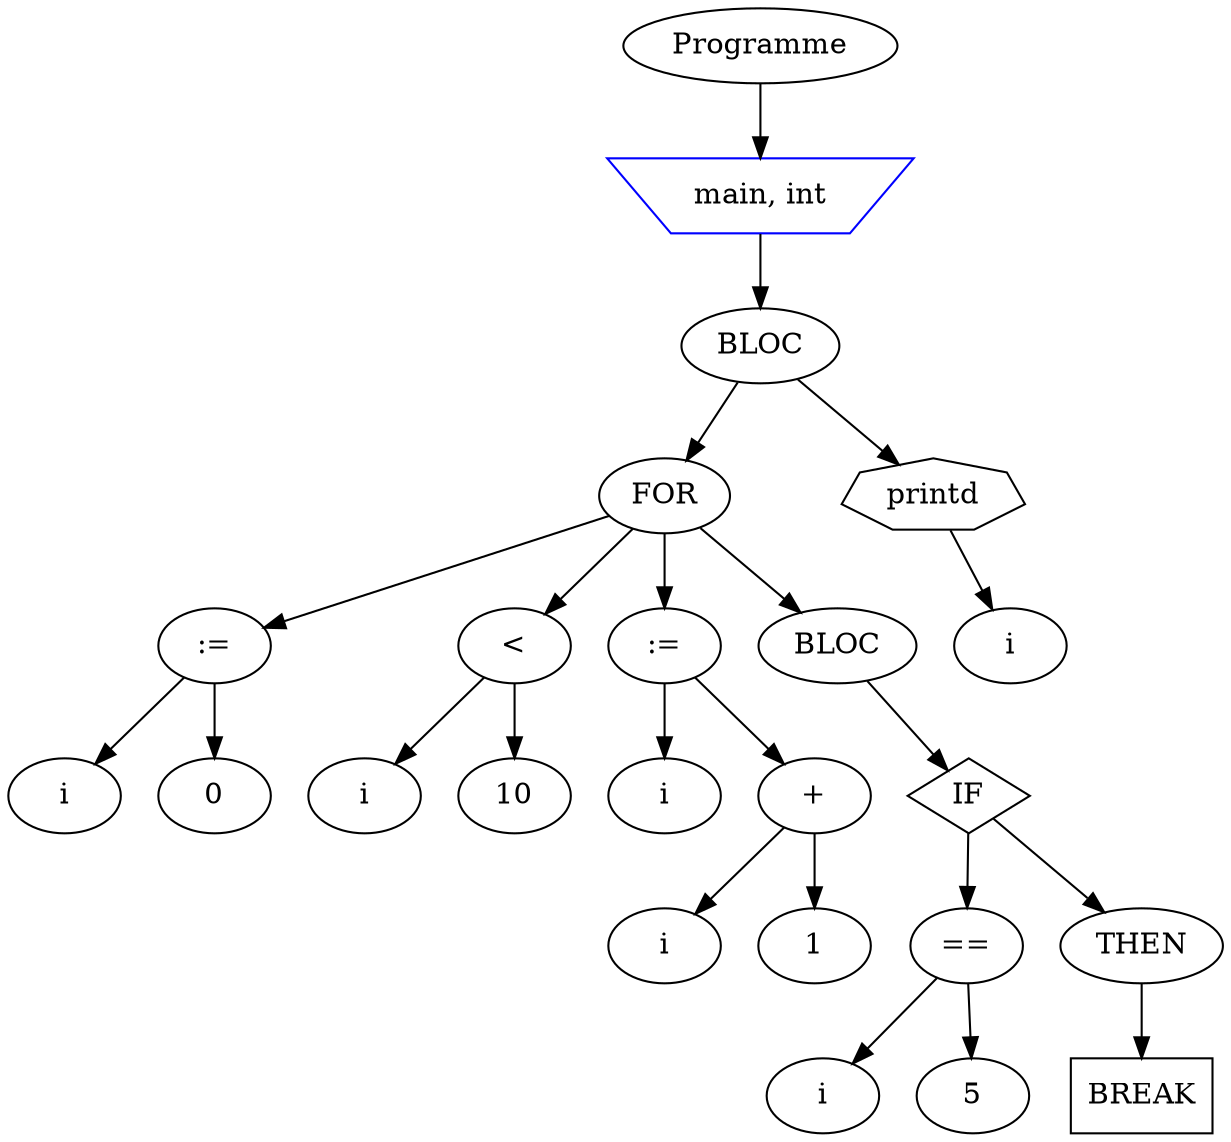digraph mon_programme {
node_0x55cd24927120 [label="Programme"];
node_0x55cd24925cf0 [label="main, int" shape=invtrapezium color=blue];
node_0x55cd249271e0 [label="BLOC"];
node_0x55cd24926890 [label="FOR"];
node_0x55cd24926070 [label=":="];
node_0x55cd24925f50 [label="i"];
node_0x55cd24926070 -> node_0x55cd24925f50
node_0x55cd24925ff0 [label="0"];
node_0x55cd24926070 -> node_0x55cd24925ff0
node_0x55cd24926890 -> node_0x55cd24926070
node_0x55cd24926170 [label="<"];
node_0x55cd249260f0 [label="i"];
node_0x55cd24926170 -> node_0x55cd249260f0
node_0x55cd24926210 [label="10"];
node_0x55cd24926170 -> node_0x55cd24926210
node_0x55cd24926890 -> node_0x55cd24926170
node_0x55cd249264f0 [label=":="];
node_0x55cd249262b0 [label="i"];
node_0x55cd249264f0 -> node_0x55cd249262b0
node_0x55cd249263d0 [label="+"];
node_0x55cd24926350 [label="i"];
node_0x55cd249263d0 -> node_0x55cd24926350
node_0x55cd24926470 [label="1"];
node_0x55cd249263d0 -> node_0x55cd24926470
node_0x55cd249264f0 -> node_0x55cd249263d0
node_0x55cd24926890 -> node_0x55cd249264f0
node_0x55cd24926830 [label="BLOC"];
node_0x55cd249267d0 [label="IF", shape=diamond];
node_0x55cd249265f0 [label="=="];
node_0x55cd24926570 [label="i"];
node_0x55cd249265f0 -> node_0x55cd24926570
node_0x55cd24926690 [label="5"];
node_0x55cd249265f0 -> node_0x55cd24926690
node_0x55cd249267d0 -> node_0x55cd249265f0
node_0x55cd24926770 [label="THEN"];
node_0x55cd24926710 [label="BREAK" shape=box];
node_0x55cd24926770 -> node_0x55cd24926710
node_0x55cd249267d0 -> node_0x55cd24926770
node_0x55cd24926830 -> node_0x55cd249267d0
node_0x55cd24926890 -> node_0x55cd24926830
node_0x55cd249271e0 -> node_0x55cd24926890
node_0x55cd24926910 [label="printd" shape=septagon];
node_0x55cd249269b0 [label="i"];
node_0x55cd24926910 -> node_0x55cd249269b0
node_0x55cd249271e0 -> node_0x55cd24926910
node_0x55cd24925cf0 -> node_0x55cd249271e0
node_0x55cd24927120 -> node_0x55cd24925cf0
}
